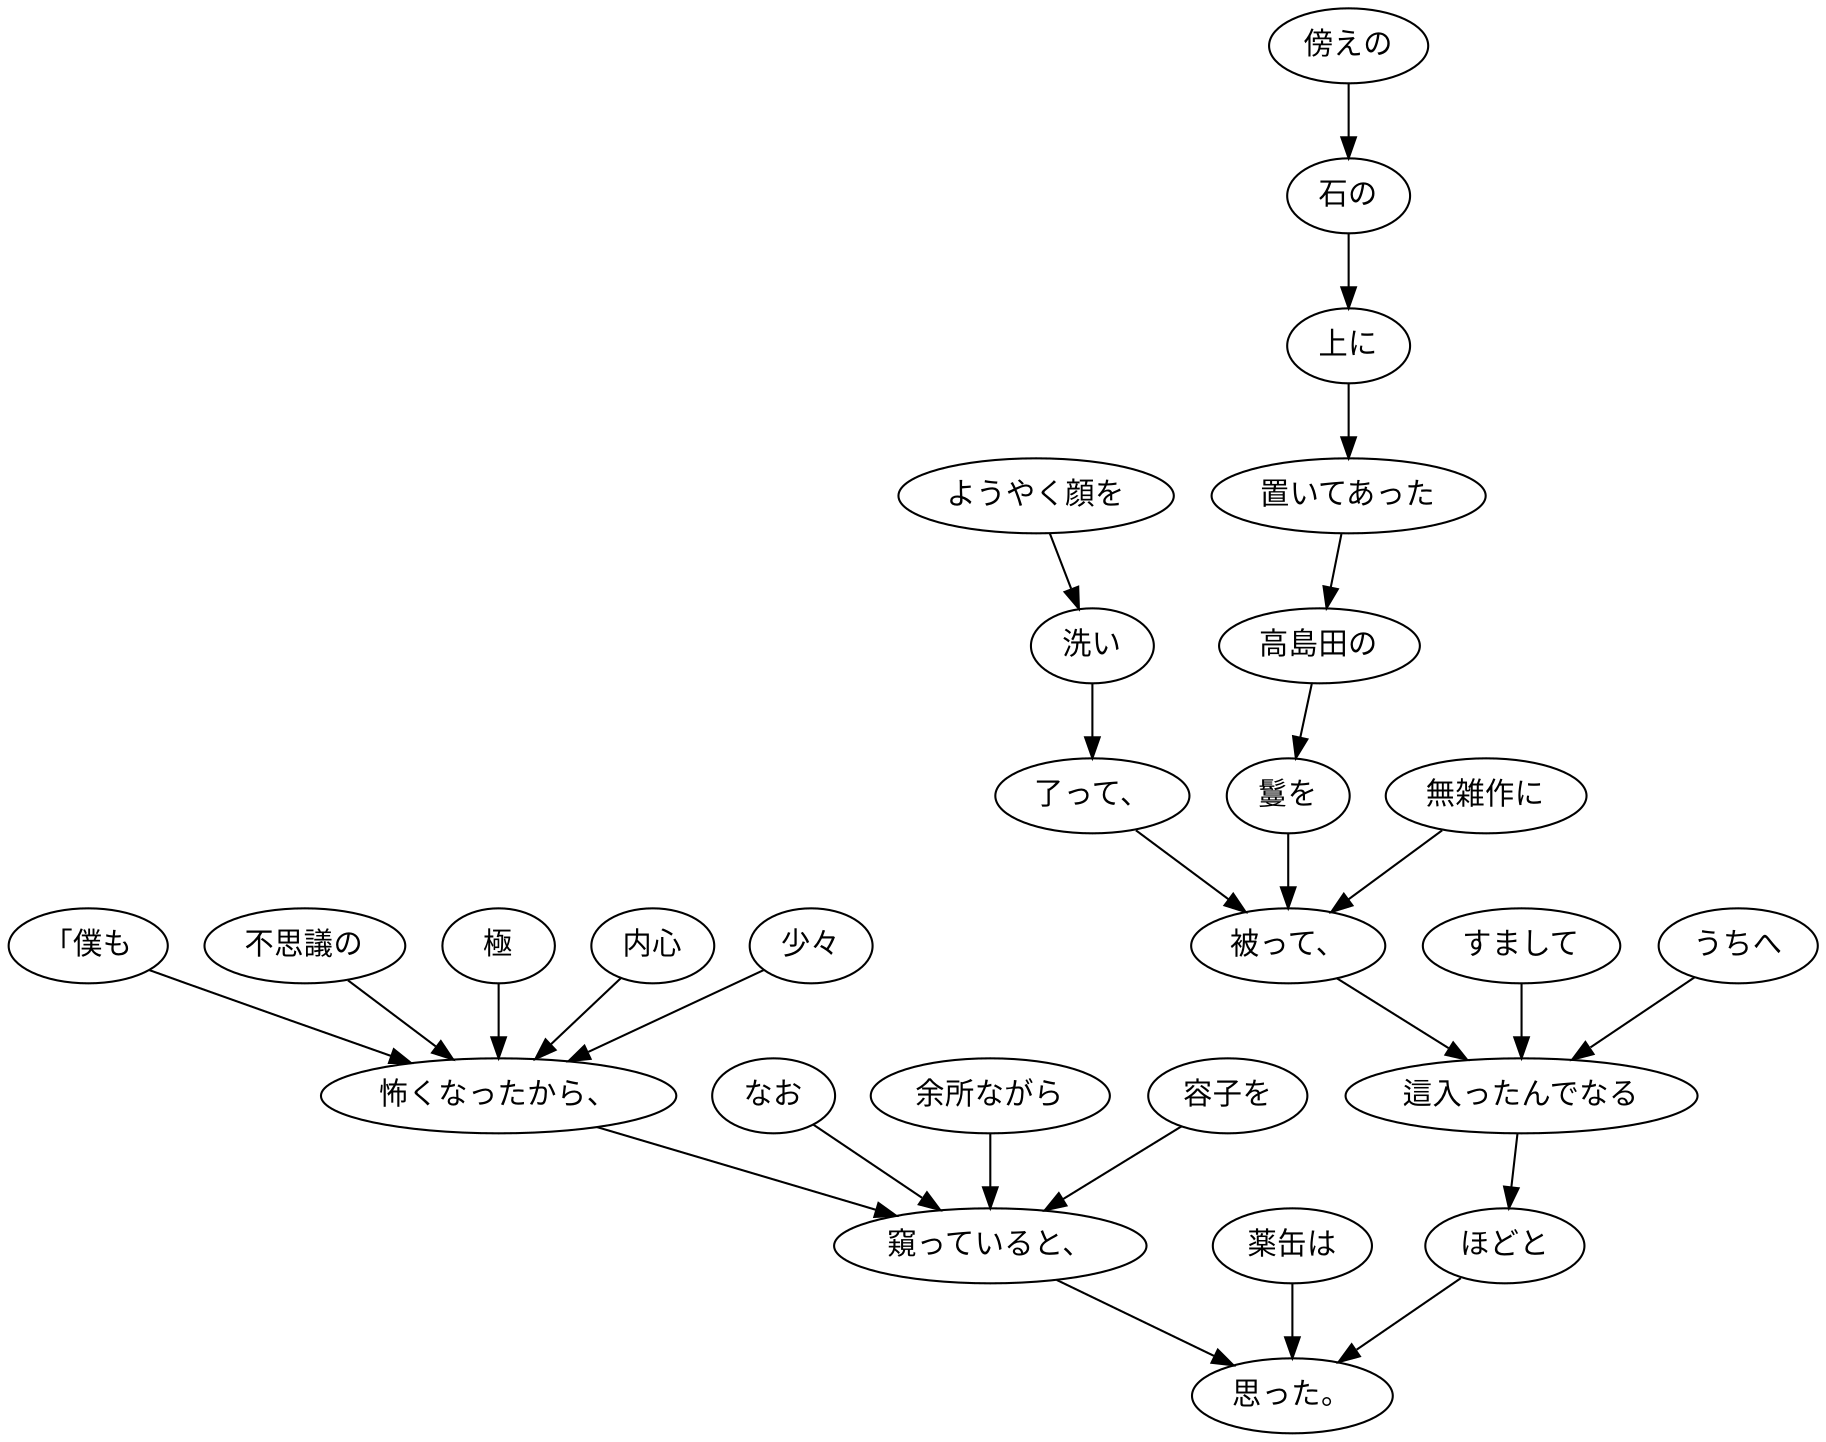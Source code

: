 digraph graph3632 {
	node0 [label="「僕も"];
	node1 [label="不思議の"];
	node2 [label="極"];
	node3 [label="内心"];
	node4 [label="少々"];
	node5 [label="怖くなったから、"];
	node6 [label="なお"];
	node7 [label="余所ながら"];
	node8 [label="容子を"];
	node9 [label="窺っていると、"];
	node10 [label="薬缶は"];
	node11 [label="ようやく顔を"];
	node12 [label="洗い"];
	node13 [label="了って、"];
	node14 [label="傍えの"];
	node15 [label="石の"];
	node16 [label="上に"];
	node17 [label="置いてあった"];
	node18 [label="高島田の"];
	node19 [label="鬘を"];
	node20 [label="無雑作に"];
	node21 [label="被って、"];
	node22 [label="すまして"];
	node23 [label="うちへ"];
	node24 [label="這入ったんでなる"];
	node25 [label="ほどと"];
	node26 [label="思った。"];
	node0 -> node5;
	node1 -> node5;
	node2 -> node5;
	node3 -> node5;
	node4 -> node5;
	node5 -> node9;
	node6 -> node9;
	node7 -> node9;
	node8 -> node9;
	node9 -> node26;
	node10 -> node26;
	node11 -> node12;
	node12 -> node13;
	node13 -> node21;
	node14 -> node15;
	node15 -> node16;
	node16 -> node17;
	node17 -> node18;
	node18 -> node19;
	node19 -> node21;
	node20 -> node21;
	node21 -> node24;
	node22 -> node24;
	node23 -> node24;
	node24 -> node25;
	node25 -> node26;
}
